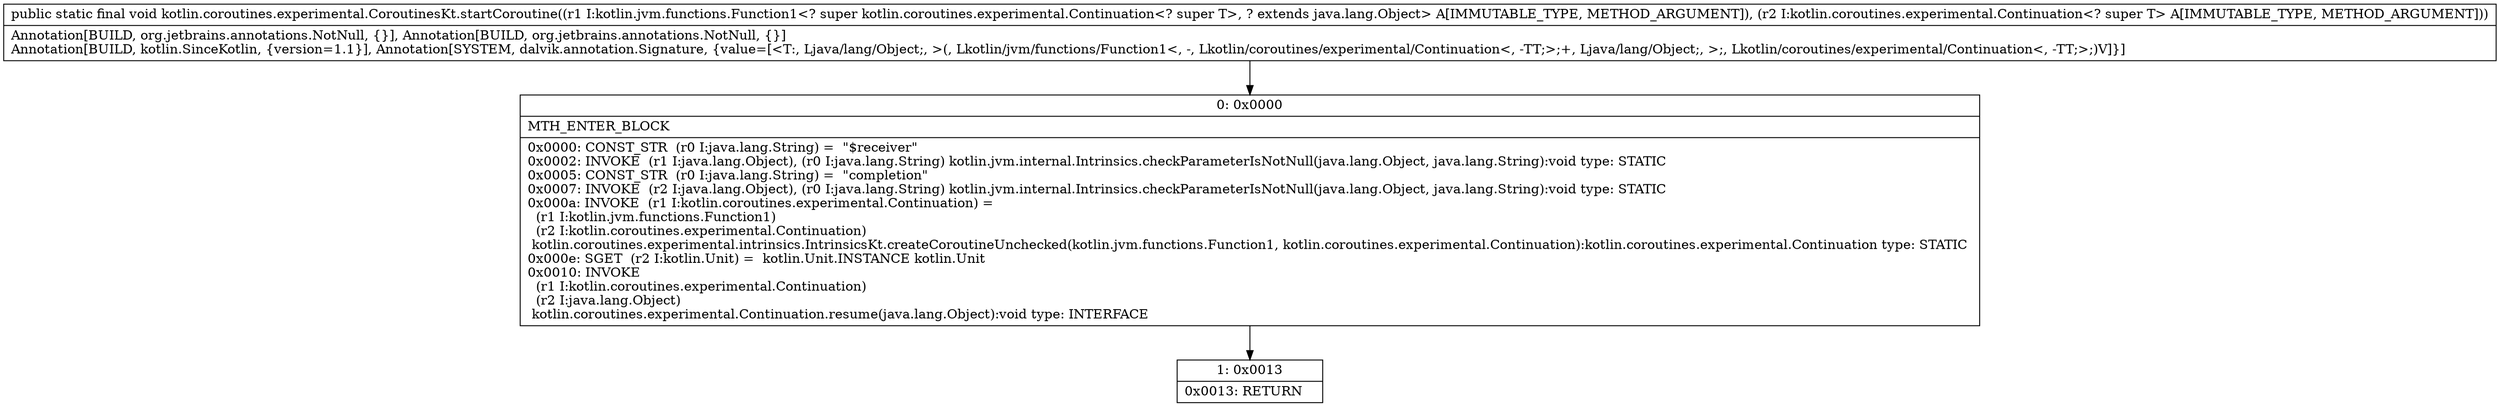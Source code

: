 digraph "CFG forkotlin.coroutines.experimental.CoroutinesKt.startCoroutine(Lkotlin\/jvm\/functions\/Function1;Lkotlin\/coroutines\/experimental\/Continuation;)V" {
Node_0 [shape=record,label="{0\:\ 0x0000|MTH_ENTER_BLOCK\l|0x0000: CONST_STR  (r0 I:java.lang.String) =  \"$receiver\" \l0x0002: INVOKE  (r1 I:java.lang.Object), (r0 I:java.lang.String) kotlin.jvm.internal.Intrinsics.checkParameterIsNotNull(java.lang.Object, java.lang.String):void type: STATIC \l0x0005: CONST_STR  (r0 I:java.lang.String) =  \"completion\" \l0x0007: INVOKE  (r2 I:java.lang.Object), (r0 I:java.lang.String) kotlin.jvm.internal.Intrinsics.checkParameterIsNotNull(java.lang.Object, java.lang.String):void type: STATIC \l0x000a: INVOKE  (r1 I:kotlin.coroutines.experimental.Continuation) = \l  (r1 I:kotlin.jvm.functions.Function1)\l  (r2 I:kotlin.coroutines.experimental.Continuation)\l kotlin.coroutines.experimental.intrinsics.IntrinsicsKt.createCoroutineUnchecked(kotlin.jvm.functions.Function1, kotlin.coroutines.experimental.Continuation):kotlin.coroutines.experimental.Continuation type: STATIC \l0x000e: SGET  (r2 I:kotlin.Unit) =  kotlin.Unit.INSTANCE kotlin.Unit \l0x0010: INVOKE  \l  (r1 I:kotlin.coroutines.experimental.Continuation)\l  (r2 I:java.lang.Object)\l kotlin.coroutines.experimental.Continuation.resume(java.lang.Object):void type: INTERFACE \l}"];
Node_1 [shape=record,label="{1\:\ 0x0013|0x0013: RETURN   \l}"];
MethodNode[shape=record,label="{public static final void kotlin.coroutines.experimental.CoroutinesKt.startCoroutine((r1 I:kotlin.jvm.functions.Function1\<? super kotlin.coroutines.experimental.Continuation\<? super T\>, ? extends java.lang.Object\> A[IMMUTABLE_TYPE, METHOD_ARGUMENT]), (r2 I:kotlin.coroutines.experimental.Continuation\<? super T\> A[IMMUTABLE_TYPE, METHOD_ARGUMENT]))  | Annotation[BUILD, org.jetbrains.annotations.NotNull, \{\}], Annotation[BUILD, org.jetbrains.annotations.NotNull, \{\}]\lAnnotation[BUILD, kotlin.SinceKotlin, \{version=1.1\}], Annotation[SYSTEM, dalvik.annotation.Signature, \{value=[\<T:, Ljava\/lang\/Object;, \>(, Lkotlin\/jvm\/functions\/Function1\<, \-, Lkotlin\/coroutines\/experimental\/Continuation\<, \-TT;\>;+, Ljava\/lang\/Object;, \>;, Lkotlin\/coroutines\/experimental\/Continuation\<, \-TT;\>;)V]\}]\l}"];
MethodNode -> Node_0;
Node_0 -> Node_1;
}

